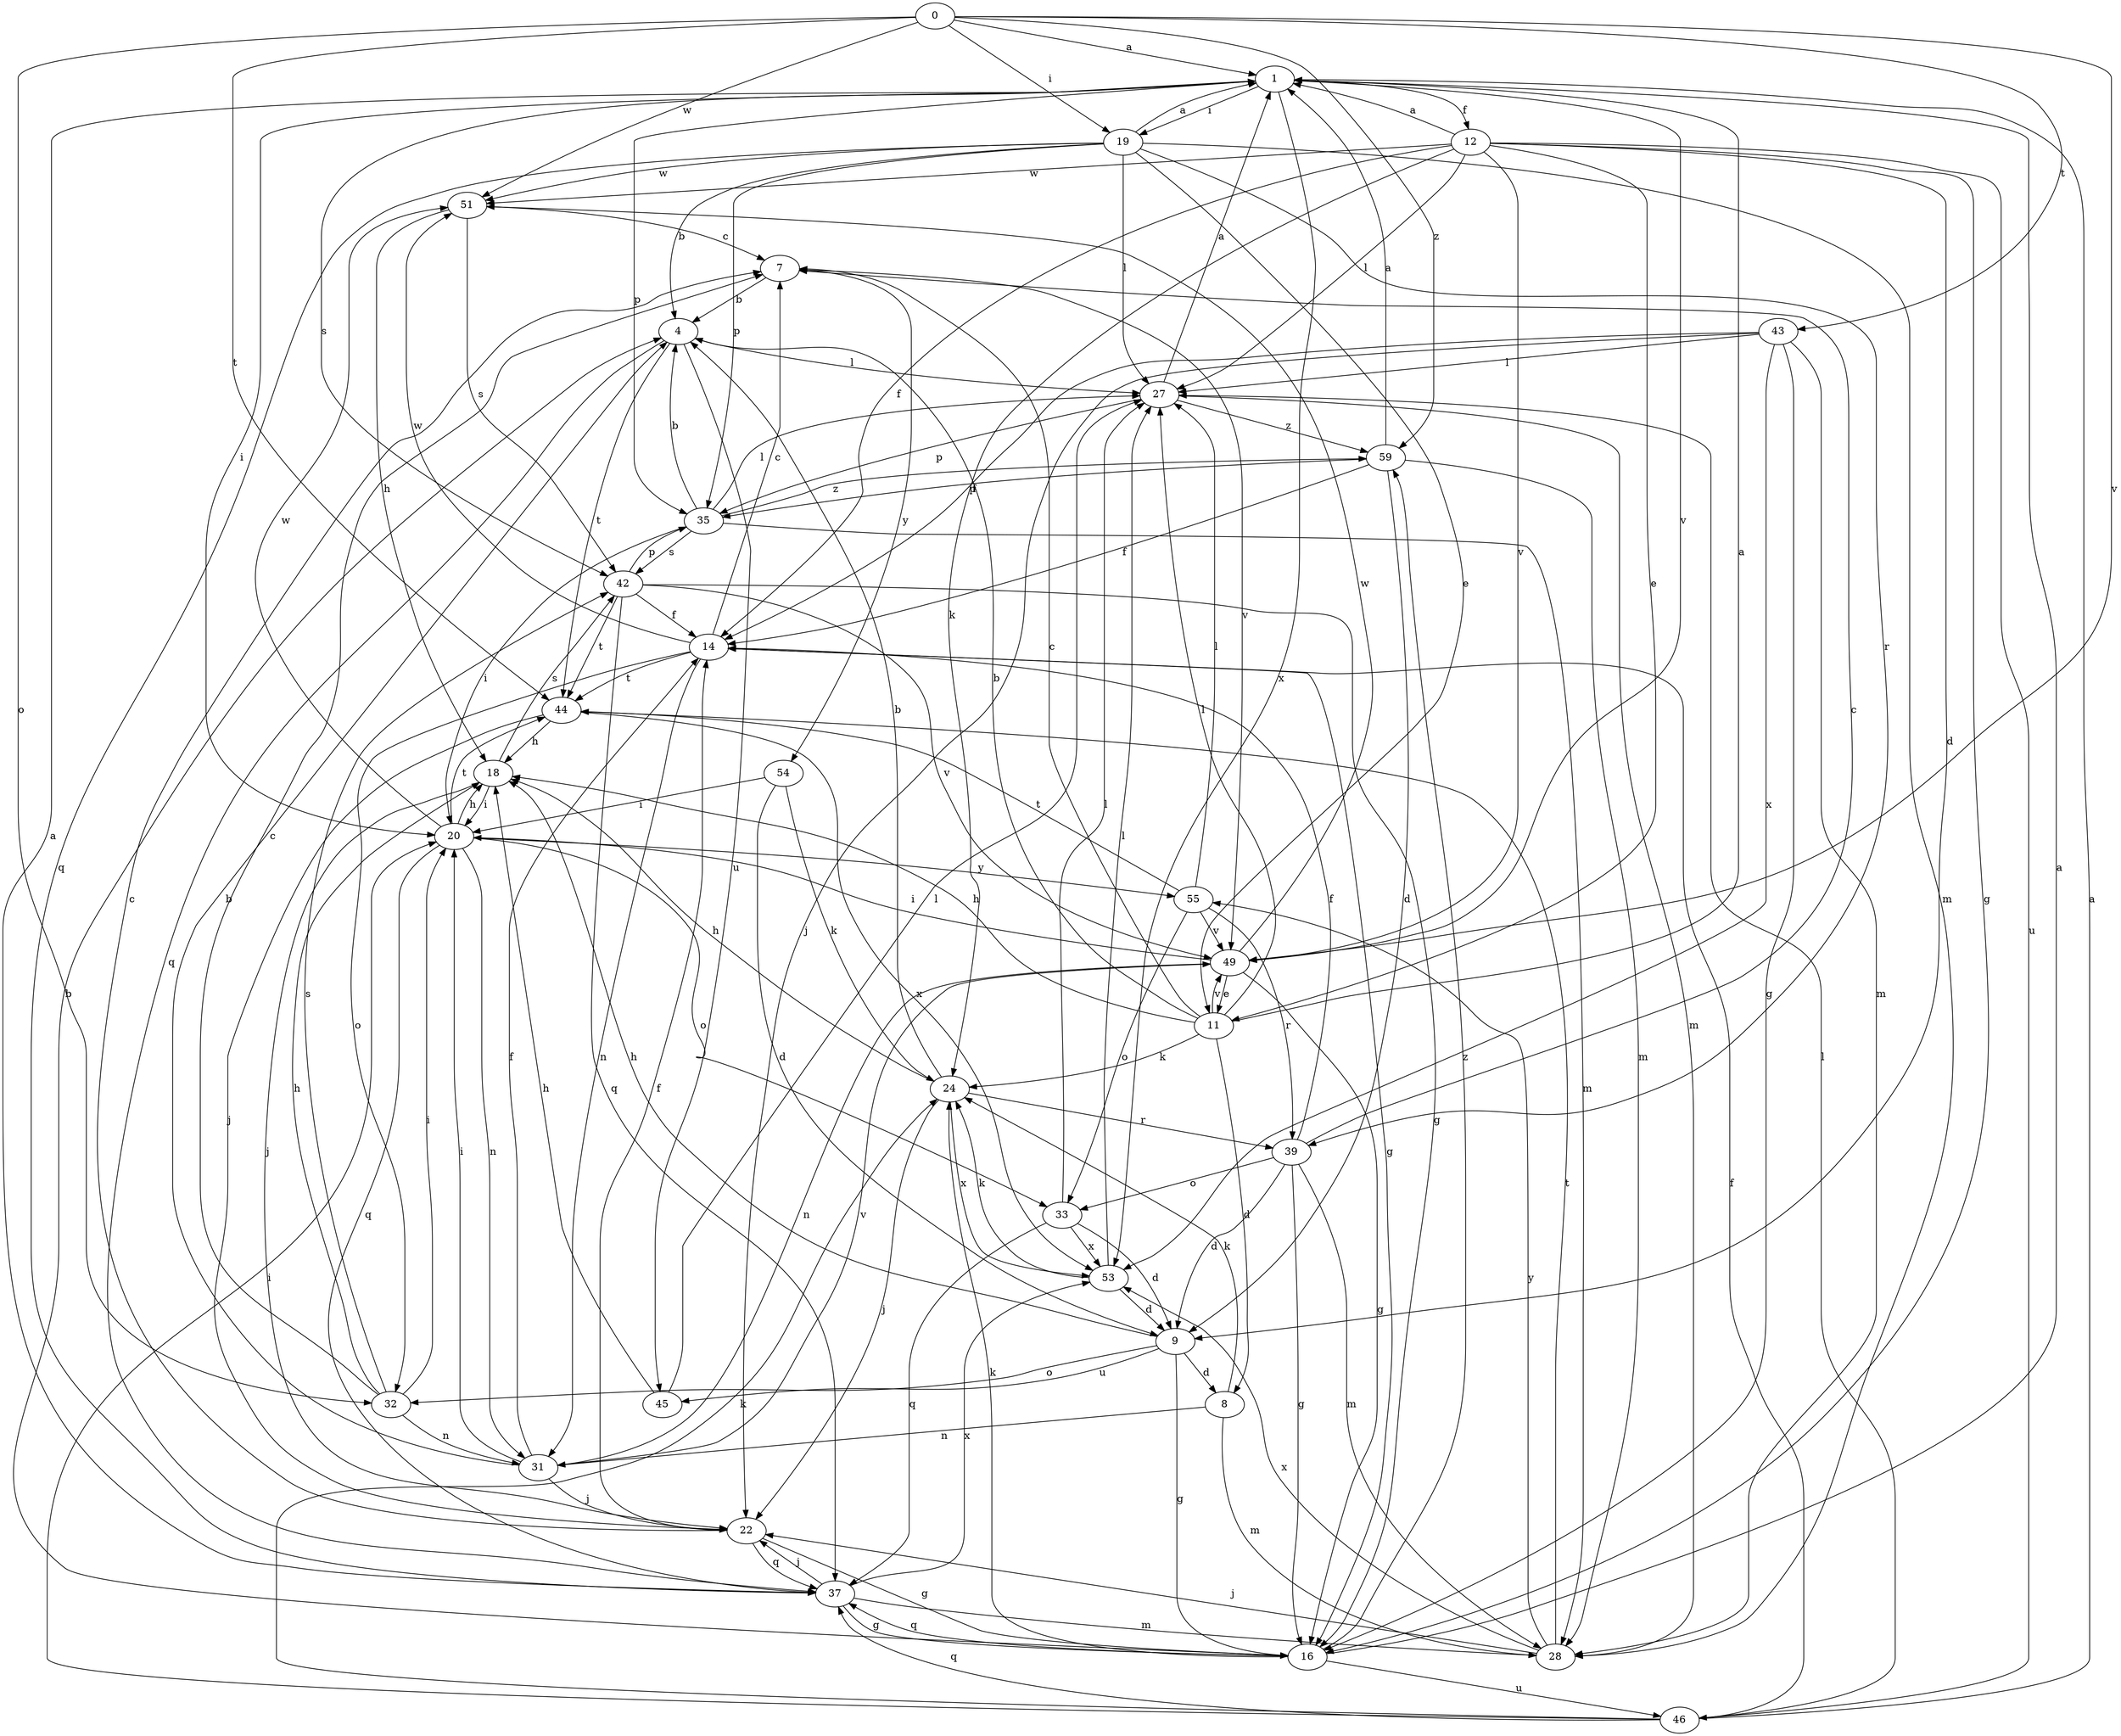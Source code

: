 strict digraph  {
0;
1;
4;
7;
8;
9;
11;
12;
14;
16;
18;
19;
20;
22;
24;
27;
28;
31;
32;
33;
35;
37;
39;
42;
43;
44;
45;
46;
49;
51;
53;
54;
55;
59;
0 -> 1  [label=a];
0 -> 19  [label=i];
0 -> 32  [label=o];
0 -> 43  [label=t];
0 -> 44  [label=t];
0 -> 49  [label=v];
0 -> 51  [label=w];
0 -> 59  [label=z];
1 -> 12  [label=f];
1 -> 19  [label=i];
1 -> 20  [label=i];
1 -> 35  [label=p];
1 -> 42  [label=s];
1 -> 49  [label=v];
1 -> 53  [label=x];
4 -> 27  [label=l];
4 -> 37  [label=q];
4 -> 44  [label=t];
4 -> 45  [label=u];
7 -> 4  [label=b];
7 -> 49  [label=v];
7 -> 54  [label=y];
8 -> 24  [label=k];
8 -> 28  [label=m];
8 -> 31  [label=n];
9 -> 8  [label=d];
9 -> 16  [label=g];
9 -> 18  [label=h];
9 -> 32  [label=o];
9 -> 45  [label=u];
11 -> 1  [label=a];
11 -> 4  [label=b];
11 -> 7  [label=c];
11 -> 8  [label=d];
11 -> 18  [label=h];
11 -> 24  [label=k];
11 -> 27  [label=l];
11 -> 49  [label=v];
12 -> 1  [label=a];
12 -> 9  [label=d];
12 -> 11  [label=e];
12 -> 14  [label=f];
12 -> 16  [label=g];
12 -> 24  [label=k];
12 -> 27  [label=l];
12 -> 46  [label=u];
12 -> 49  [label=v];
12 -> 51  [label=w];
14 -> 7  [label=c];
14 -> 16  [label=g];
14 -> 31  [label=n];
14 -> 32  [label=o];
14 -> 44  [label=t];
14 -> 51  [label=w];
16 -> 1  [label=a];
16 -> 4  [label=b];
16 -> 24  [label=k];
16 -> 37  [label=q];
16 -> 46  [label=u];
16 -> 59  [label=z];
18 -> 20  [label=i];
18 -> 22  [label=j];
18 -> 42  [label=s];
19 -> 1  [label=a];
19 -> 4  [label=b];
19 -> 11  [label=e];
19 -> 27  [label=l];
19 -> 28  [label=m];
19 -> 35  [label=p];
19 -> 37  [label=q];
19 -> 39  [label=r];
19 -> 51  [label=w];
20 -> 18  [label=h];
20 -> 31  [label=n];
20 -> 33  [label=o];
20 -> 37  [label=q];
20 -> 44  [label=t];
20 -> 51  [label=w];
20 -> 55  [label=y];
22 -> 7  [label=c];
22 -> 14  [label=f];
22 -> 16  [label=g];
22 -> 37  [label=q];
24 -> 4  [label=b];
24 -> 18  [label=h];
24 -> 22  [label=j];
24 -> 39  [label=r];
24 -> 53  [label=x];
27 -> 1  [label=a];
27 -> 28  [label=m];
27 -> 35  [label=p];
27 -> 59  [label=z];
28 -> 22  [label=j];
28 -> 44  [label=t];
28 -> 53  [label=x];
28 -> 55  [label=y];
31 -> 4  [label=b];
31 -> 14  [label=f];
31 -> 20  [label=i];
31 -> 22  [label=j];
31 -> 49  [label=v];
32 -> 7  [label=c];
32 -> 18  [label=h];
32 -> 20  [label=i];
32 -> 31  [label=n];
32 -> 42  [label=s];
33 -> 9  [label=d];
33 -> 27  [label=l];
33 -> 37  [label=q];
33 -> 53  [label=x];
35 -> 4  [label=b];
35 -> 20  [label=i];
35 -> 27  [label=l];
35 -> 28  [label=m];
35 -> 42  [label=s];
35 -> 59  [label=z];
37 -> 1  [label=a];
37 -> 16  [label=g];
37 -> 22  [label=j];
37 -> 28  [label=m];
37 -> 53  [label=x];
39 -> 7  [label=c];
39 -> 9  [label=d];
39 -> 14  [label=f];
39 -> 16  [label=g];
39 -> 28  [label=m];
39 -> 33  [label=o];
42 -> 14  [label=f];
42 -> 16  [label=g];
42 -> 35  [label=p];
42 -> 37  [label=q];
42 -> 44  [label=t];
42 -> 49  [label=v];
43 -> 14  [label=f];
43 -> 16  [label=g];
43 -> 22  [label=j];
43 -> 27  [label=l];
43 -> 28  [label=m];
43 -> 53  [label=x];
44 -> 18  [label=h];
44 -> 22  [label=j];
44 -> 53  [label=x];
45 -> 18  [label=h];
45 -> 27  [label=l];
46 -> 1  [label=a];
46 -> 14  [label=f];
46 -> 20  [label=i];
46 -> 24  [label=k];
46 -> 27  [label=l];
46 -> 37  [label=q];
49 -> 11  [label=e];
49 -> 16  [label=g];
49 -> 20  [label=i];
49 -> 31  [label=n];
49 -> 51  [label=w];
51 -> 7  [label=c];
51 -> 18  [label=h];
51 -> 42  [label=s];
53 -> 9  [label=d];
53 -> 24  [label=k];
53 -> 27  [label=l];
54 -> 9  [label=d];
54 -> 20  [label=i];
54 -> 24  [label=k];
55 -> 27  [label=l];
55 -> 33  [label=o];
55 -> 39  [label=r];
55 -> 44  [label=t];
55 -> 49  [label=v];
59 -> 1  [label=a];
59 -> 9  [label=d];
59 -> 14  [label=f];
59 -> 28  [label=m];
59 -> 35  [label=p];
}
